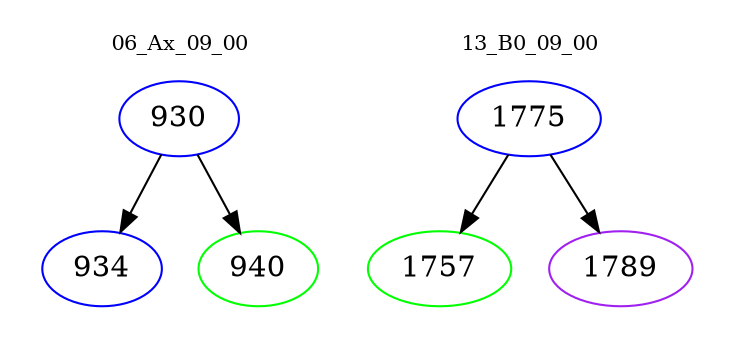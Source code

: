 digraph{
subgraph cluster_0 {
color = white
label = "06_Ax_09_00";
fontsize=10;
T0_930 [label="930", color="blue"]
T0_930 -> T0_934 [color="black"]
T0_934 [label="934", color="blue"]
T0_930 -> T0_940 [color="black"]
T0_940 [label="940", color="green"]
}
subgraph cluster_1 {
color = white
label = "13_B0_09_00";
fontsize=10;
T1_1775 [label="1775", color="blue"]
T1_1775 -> T1_1757 [color="black"]
T1_1757 [label="1757", color="green"]
T1_1775 -> T1_1789 [color="black"]
T1_1789 [label="1789", color="purple"]
}
}
